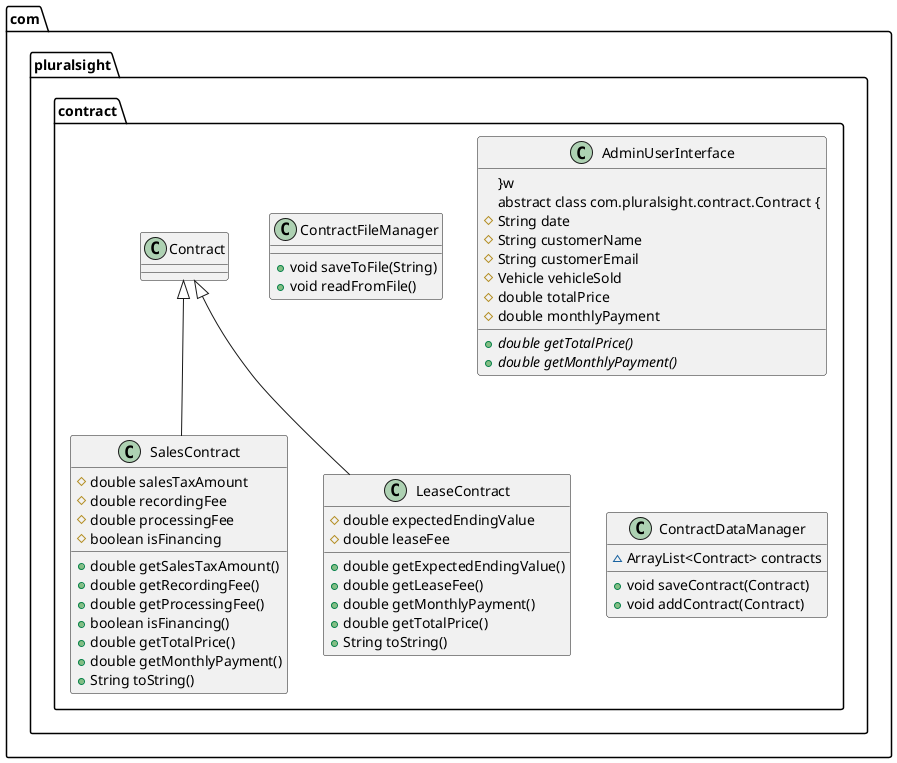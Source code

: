 @startuml
class com.pluralsight.contract.SalesContract {
# double salesTaxAmount
# double recordingFee
# double processingFee
# boolean isFinancing
+ double getSalesTaxAmount()
+ double getRecordingFee()
+ double getProcessingFee()
+ boolean isFinancing()
+ double getTotalPrice()
+ double getMonthlyPayment()
+ String toString()
}


class com.pluralsight.contract.ContractFileManager {
+ void saveToFile(String)
+ void readFromFile()
}

class com.pluralsight.contract.LeaseContract {
# double expectedEndingValue
# double leaseFee
+ double getExpectedEndingValue()
+ double getLeaseFee()
+ double getMonthlyPayment()
+ double getTotalPrice()
+ String toString()
}


class com.pluralsight.contract.AdminUserInterface {
}w
abstract class com.pluralsight.contract.Contract {
# String date
# String customerName
# String customerEmail
# Vehicle vehicleSold
# double totalPrice
# double monthlyPayment
+ {abstract}double getTotalPrice()
+ {abstract}double getMonthlyPayment()
}


class com.pluralsight.contract.ContractDataManager {
~ ArrayList<Contract> contracts
+ void saveContract(Contract)
+ void addContract(Contract)
}




com.pluralsight.contract.Contract <|-- com.pluralsight.contract.SalesContract
com.pluralsight.contract.Contract <|-- com.pluralsight.contract.LeaseContract
@enduml